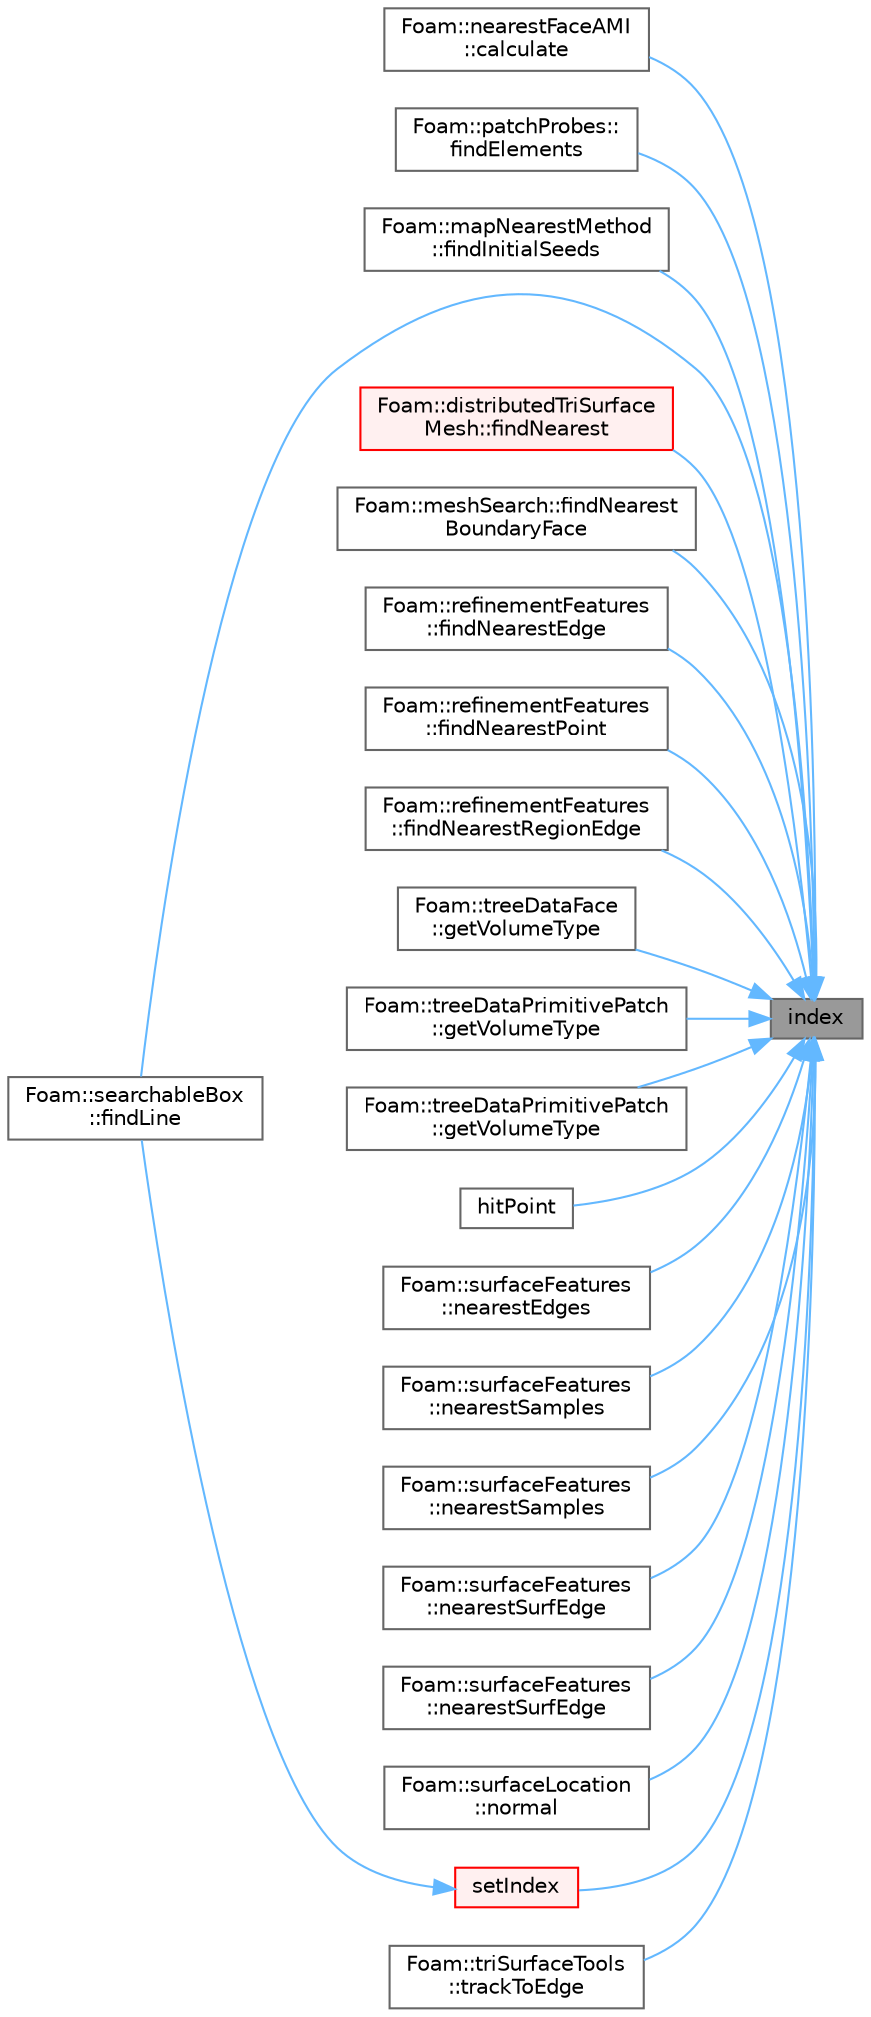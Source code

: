 digraph "index"
{
 // LATEX_PDF_SIZE
  bgcolor="transparent";
  edge [fontname=Helvetica,fontsize=10,labelfontname=Helvetica,labelfontsize=10];
  node [fontname=Helvetica,fontsize=10,shape=box,height=0.2,width=0.4];
  rankdir="RL";
  Node1 [id="Node000001",label="index",height=0.2,width=0.4,color="gray40", fillcolor="grey60", style="filled", fontcolor="black",tooltip=" "];
  Node1 -> Node2 [id="edge1_Node000001_Node000002",dir="back",color="steelblue1",style="solid",tooltip=" "];
  Node2 [id="Node000002",label="Foam::nearestFaceAMI\l::calculate",height=0.2,width=0.4,color="grey40", fillcolor="white", style="filled",URL="$classFoam_1_1nearestFaceAMI.html#a47f1f90022c335867dcd6c14f5bffb38",tooltip=" "];
  Node1 -> Node3 [id="edge2_Node000001_Node000003",dir="back",color="steelblue1",style="solid",tooltip=" "];
  Node3 [id="Node000003",label="Foam::patchProbes::\lfindElements",height=0.2,width=0.4,color="grey40", fillcolor="white", style="filled",URL="$classFoam_1_1patchProbes.html#a4961d45d71fc3e82730510a628ddef80",tooltip=" "];
  Node1 -> Node4 [id="edge3_Node000001_Node000004",dir="back",color="steelblue1",style="solid",tooltip=" "];
  Node4 [id="Node000004",label="Foam::mapNearestMethod\l::findInitialSeeds",height=0.2,width=0.4,color="grey40", fillcolor="white", style="filled",URL="$classFoam_1_1mapNearestMethod.html#a156bc4ebe6579e3910bf6a93565794da",tooltip=" "];
  Node1 -> Node5 [id="edge4_Node000001_Node000005",dir="back",color="steelblue1",style="solid",tooltip=" "];
  Node5 [id="Node000005",label="Foam::searchableBox\l::findLine",height=0.2,width=0.4,color="grey40", fillcolor="white", style="filled",URL="$classFoam_1_1searchableBox.html#aadce0231473476a2f789c287c0af3943",tooltip=" "];
  Node1 -> Node6 [id="edge5_Node000001_Node000006",dir="back",color="steelblue1",style="solid",tooltip=" "];
  Node6 [id="Node000006",label="Foam::distributedTriSurface\lMesh::findNearest",height=0.2,width=0.4,color="red", fillcolor="#FFF0F0", style="filled",URL="$classFoam_1_1distributedTriSurfaceMesh.html#ac968e745f1a4294205a3cf4936755409",tooltip=" "];
  Node1 -> Node8 [id="edge6_Node000001_Node000008",dir="back",color="steelblue1",style="solid",tooltip=" "];
  Node8 [id="Node000008",label="Foam::meshSearch::findNearest\lBoundaryFace",height=0.2,width=0.4,color="grey40", fillcolor="white", style="filled",URL="$classFoam_1_1meshSearch.html#a1a46b9e23869bcc1fd81c4de765c352c",tooltip=" "];
  Node1 -> Node9 [id="edge7_Node000001_Node000009",dir="back",color="steelblue1",style="solid",tooltip=" "];
  Node9 [id="Node000009",label="Foam::refinementFeatures\l::findNearestEdge",height=0.2,width=0.4,color="grey40", fillcolor="white", style="filled",URL="$classFoam_1_1refinementFeatures.html#a65f7221fcffc8cd4124db95a166c222f",tooltip=" "];
  Node1 -> Node10 [id="edge8_Node000001_Node000010",dir="back",color="steelblue1",style="solid",tooltip=" "];
  Node10 [id="Node000010",label="Foam::refinementFeatures\l::findNearestPoint",height=0.2,width=0.4,color="grey40", fillcolor="white", style="filled",URL="$classFoam_1_1refinementFeatures.html#a02ca0be1e44c1ac479b2f0a1e82bada5",tooltip=" "];
  Node1 -> Node11 [id="edge9_Node000001_Node000011",dir="back",color="steelblue1",style="solid",tooltip=" "];
  Node11 [id="Node000011",label="Foam::refinementFeatures\l::findNearestRegionEdge",height=0.2,width=0.4,color="grey40", fillcolor="white", style="filled",URL="$classFoam_1_1refinementFeatures.html#a446be44c7493a941d15d17ae45ba2581",tooltip=" "];
  Node1 -> Node12 [id="edge10_Node000001_Node000012",dir="back",color="steelblue1",style="solid",tooltip=" "];
  Node12 [id="Node000012",label="Foam::treeDataFace\l::getVolumeType",height=0.2,width=0.4,color="grey40", fillcolor="white", style="filled",URL="$classFoam_1_1treeDataFace.html#ab6e10c2a0305489878ea49b6f8496e4e",tooltip=" "];
  Node1 -> Node13 [id="edge11_Node000001_Node000013",dir="back",color="steelblue1",style="solid",tooltip=" "];
  Node13 [id="Node000013",label="Foam::treeDataPrimitivePatch\l::getVolumeType",height=0.2,width=0.4,color="grey40", fillcolor="white", style="filled",URL="$classFoam_1_1treeDataPrimitivePatch.html#a15235ed1771e8b8e1000ec7d5f0410a3",tooltip=" "];
  Node1 -> Node14 [id="edge12_Node000001_Node000014",dir="back",color="steelblue1",style="solid",tooltip=" "];
  Node14 [id="Node000014",label="Foam::treeDataPrimitivePatch\l::getVolumeType",height=0.2,width=0.4,color="grey40", fillcolor="white", style="filled",URL="$classFoam_1_1treeDataPrimitivePatch.html#a3ed7cbec2c17802916893c468571f1be",tooltip=" "];
  Node1 -> Node15 [id="edge13_Node000001_Node000015",dir="back",color="steelblue1",style="solid",tooltip=" "];
  Node15 [id="Node000015",label="hitPoint",height=0.2,width=0.4,color="grey40", fillcolor="white", style="filled",URL="$classFoam_1_1PointIndexHit.html#ad1811a551785af90e5ab8f7e84df0e0f",tooltip=" "];
  Node1 -> Node16 [id="edge14_Node000001_Node000016",dir="back",color="steelblue1",style="solid",tooltip=" "];
  Node16 [id="Node000016",label="Foam::surfaceFeatures\l::nearestEdges",height=0.2,width=0.4,color="grey40", fillcolor="white", style="filled",URL="$classFoam_1_1surfaceFeatures.html#a87eba1a1148a3f534ea33e868d2b7dc0",tooltip=" "];
  Node1 -> Node17 [id="edge15_Node000001_Node000017",dir="back",color="steelblue1",style="solid",tooltip=" "];
  Node17 [id="Node000017",label="Foam::surfaceFeatures\l::nearestSamples",height=0.2,width=0.4,color="grey40", fillcolor="white", style="filled",URL="$classFoam_1_1surfaceFeatures.html#a8caf9c07d207027d6fe70f84175fa0af",tooltip=" "];
  Node1 -> Node18 [id="edge16_Node000001_Node000018",dir="back",color="steelblue1",style="solid",tooltip=" "];
  Node18 [id="Node000018",label="Foam::surfaceFeatures\l::nearestSamples",height=0.2,width=0.4,color="grey40", fillcolor="white", style="filled",URL="$classFoam_1_1surfaceFeatures.html#abfe5919ff5c4da81bf76cb8e86aa5386",tooltip=" "];
  Node1 -> Node19 [id="edge17_Node000001_Node000019",dir="back",color="steelblue1",style="solid",tooltip=" "];
  Node19 [id="Node000019",label="Foam::surfaceFeatures\l::nearestSurfEdge",height=0.2,width=0.4,color="grey40", fillcolor="white", style="filled",URL="$classFoam_1_1surfaceFeatures.html#a730a3cbbb390e79cc03a3f3deb361a0d",tooltip=" "];
  Node1 -> Node20 [id="edge18_Node000001_Node000020",dir="back",color="steelblue1",style="solid",tooltip=" "];
  Node20 [id="Node000020",label="Foam::surfaceFeatures\l::nearestSurfEdge",height=0.2,width=0.4,color="grey40", fillcolor="white", style="filled",URL="$classFoam_1_1surfaceFeatures.html#aab1a0ec0ce7082b8730a8eb731d2bed1",tooltip=" "];
  Node1 -> Node21 [id="edge19_Node000001_Node000021",dir="back",color="steelblue1",style="solid",tooltip=" "];
  Node21 [id="Node000021",label="Foam::surfaceLocation\l::normal",height=0.2,width=0.4,color="grey40", fillcolor="white", style="filled",URL="$classFoam_1_1surfaceLocation.html#a1369a05753c199e11f35bfd39df6ca37",tooltip=" "];
  Node1 -> Node22 [id="edge20_Node000001_Node000022",dir="back",color="steelblue1",style="solid",tooltip=" "];
  Node22 [id="Node000022",label="setIndex",height=0.2,width=0.4,color="red", fillcolor="#FFF0F0", style="filled",URL="$classFoam_1_1PointIndexHit.html#a40b05ba570eef1eb7ac555c00e8b62a4",tooltip=" "];
  Node22 -> Node5 [id="edge21_Node000022_Node000005",dir="back",color="steelblue1",style="solid",tooltip=" "];
  Node1 -> Node25 [id="edge22_Node000001_Node000025",dir="back",color="steelblue1",style="solid",tooltip=" "];
  Node25 [id="Node000025",label="Foam::triSurfaceTools\l::trackToEdge",height=0.2,width=0.4,color="grey40", fillcolor="white", style="filled",URL="$classFoam_1_1triSurfaceTools.html#a6d8fd04b37cd0ac3c45134c26f9ba40c",tooltip=" "];
}
